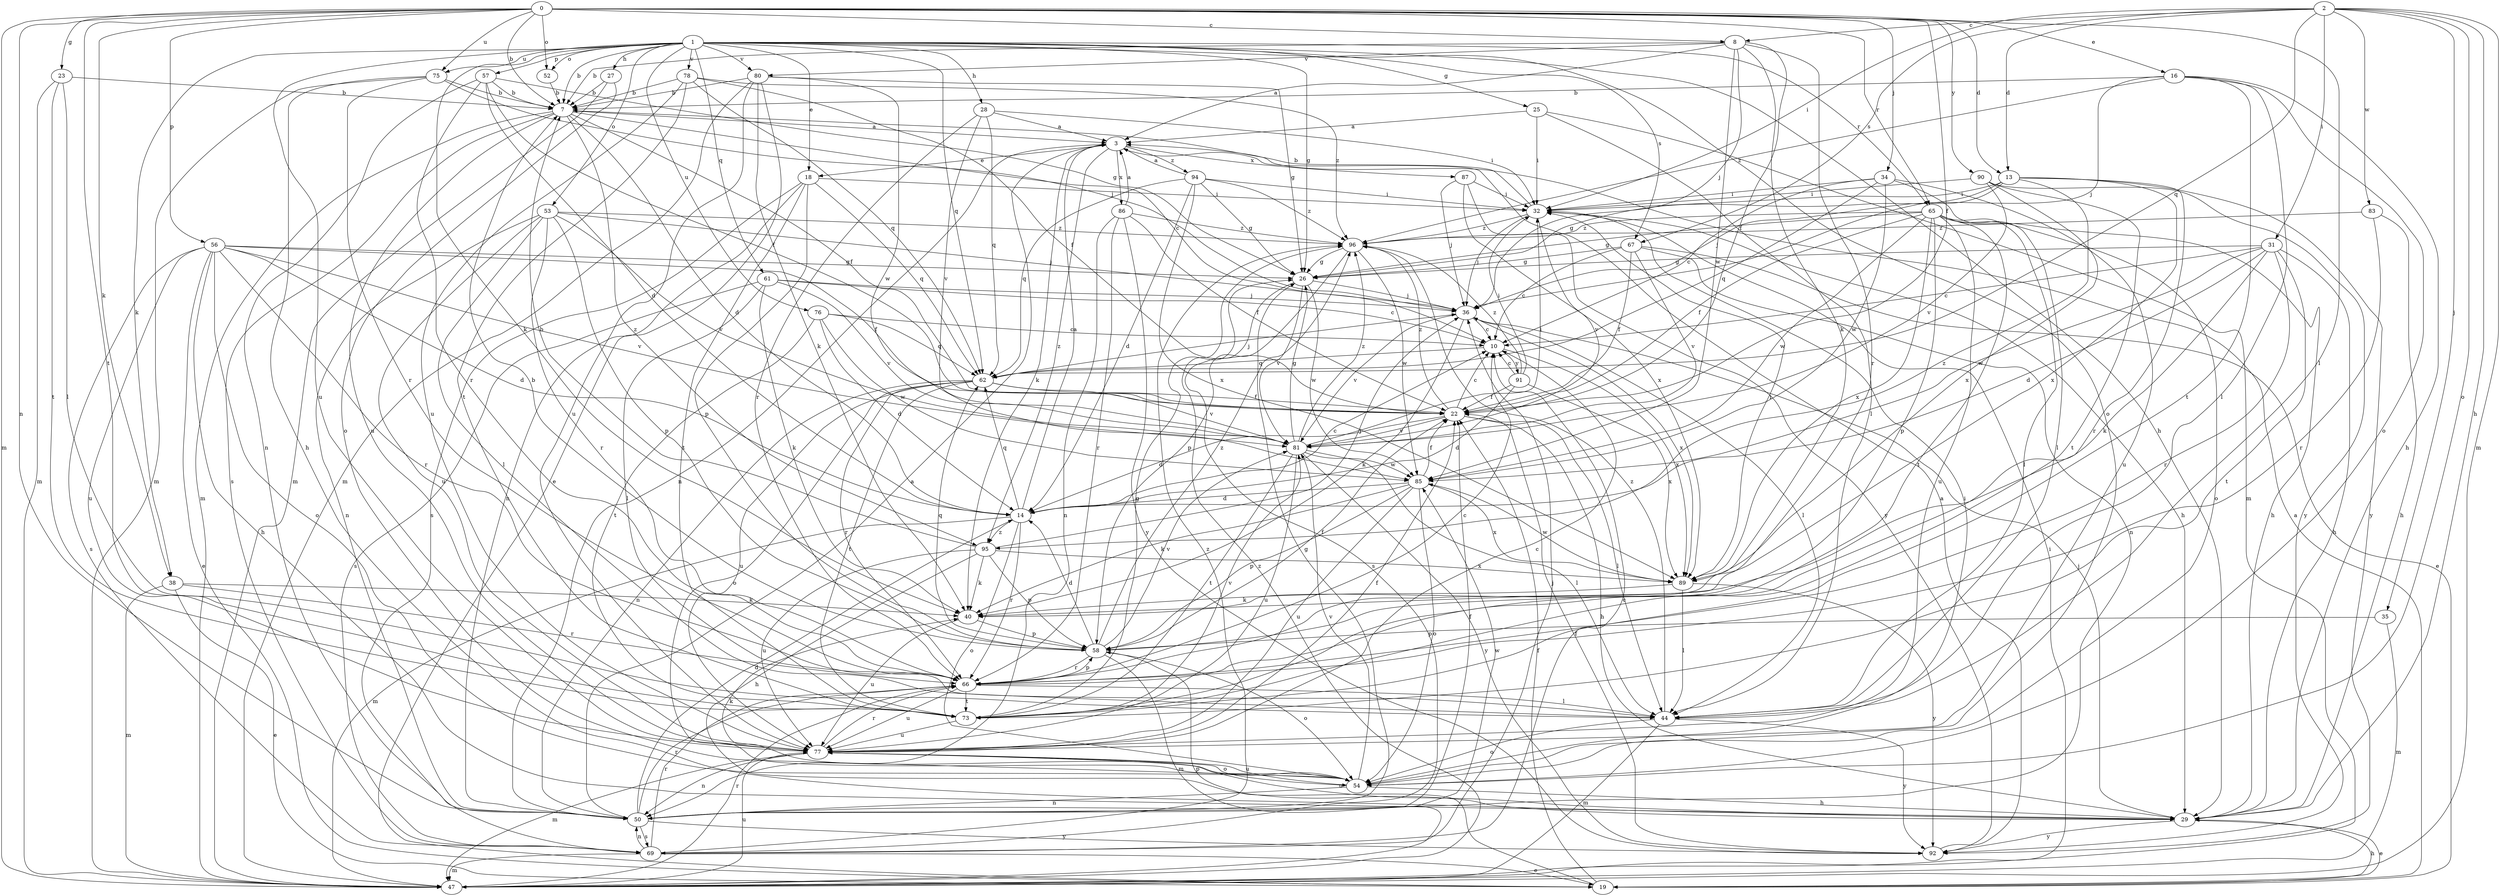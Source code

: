 strict digraph  {
0;
1;
2;
3;
7;
8;
10;
13;
14;
16;
18;
19;
22;
23;
25;
26;
27;
28;
29;
31;
32;
34;
35;
36;
38;
40;
44;
47;
50;
52;
53;
54;
56;
57;
58;
61;
62;
65;
66;
67;
69;
73;
75;
76;
77;
78;
80;
81;
83;
85;
86;
87;
89;
90;
91;
92;
94;
95;
96;
0 -> 7  [label=b];
0 -> 8  [label=c];
0 -> 13  [label=d];
0 -> 16  [label=e];
0 -> 22  [label=f];
0 -> 23  [label=g];
0 -> 34  [label=j];
0 -> 38  [label=k];
0 -> 44  [label=l];
0 -> 47  [label=m];
0 -> 50  [label=n];
0 -> 52  [label=o];
0 -> 56  [label=p];
0 -> 65  [label=r];
0 -> 73  [label=t];
0 -> 75  [label=u];
0 -> 90  [label=y];
1 -> 7  [label=b];
1 -> 18  [label=e];
1 -> 25  [label=g];
1 -> 26  [label=g];
1 -> 27  [label=h];
1 -> 28  [label=h];
1 -> 29  [label=h];
1 -> 38  [label=k];
1 -> 40  [label=k];
1 -> 52  [label=o];
1 -> 53  [label=o];
1 -> 54  [label=o];
1 -> 57  [label=p];
1 -> 61  [label=q];
1 -> 62  [label=q];
1 -> 65  [label=r];
1 -> 67  [label=s];
1 -> 75  [label=u];
1 -> 76  [label=u];
1 -> 77  [label=u];
1 -> 78  [label=v];
1 -> 80  [label=v];
2 -> 8  [label=c];
2 -> 13  [label=d];
2 -> 29  [label=h];
2 -> 31  [label=i];
2 -> 32  [label=i];
2 -> 35  [label=j];
2 -> 47  [label=m];
2 -> 54  [label=o];
2 -> 62  [label=q];
2 -> 67  [label=s];
2 -> 83  [label=w];
3 -> 18  [label=e];
3 -> 40  [label=k];
3 -> 50  [label=n];
3 -> 86  [label=x];
3 -> 87  [label=x];
3 -> 94  [label=z];
3 -> 95  [label=z];
7 -> 3  [label=a];
7 -> 10  [label=c];
7 -> 14  [label=d];
7 -> 22  [label=f];
7 -> 47  [label=m];
7 -> 69  [label=s];
7 -> 77  [label=u];
7 -> 95  [label=z];
8 -> 3  [label=a];
8 -> 7  [label=b];
8 -> 22  [label=f];
8 -> 36  [label=j];
8 -> 40  [label=k];
8 -> 66  [label=r];
8 -> 80  [label=v];
8 -> 85  [label=w];
10 -> 62  [label=q];
10 -> 89  [label=x];
10 -> 91  [label=y];
13 -> 26  [label=g];
13 -> 32  [label=i];
13 -> 36  [label=j];
13 -> 66  [label=r];
13 -> 89  [label=x];
13 -> 92  [label=y];
13 -> 95  [label=z];
14 -> 3  [label=a];
14 -> 10  [label=c];
14 -> 47  [label=m];
14 -> 54  [label=o];
14 -> 62  [label=q];
14 -> 66  [label=r];
14 -> 95  [label=z];
16 -> 7  [label=b];
16 -> 29  [label=h];
16 -> 36  [label=j];
16 -> 44  [label=l];
16 -> 54  [label=o];
16 -> 73  [label=t];
16 -> 96  [label=z];
18 -> 32  [label=i];
18 -> 50  [label=n];
18 -> 58  [label=p];
18 -> 62  [label=q];
18 -> 69  [label=s];
18 -> 73  [label=t];
19 -> 3  [label=a];
19 -> 22  [label=f];
19 -> 29  [label=h];
19 -> 58  [label=p];
22 -> 10  [label=c];
22 -> 14  [label=d];
22 -> 29  [label=h];
22 -> 44  [label=l];
22 -> 81  [label=v];
22 -> 96  [label=z];
23 -> 7  [label=b];
23 -> 44  [label=l];
23 -> 47  [label=m];
23 -> 73  [label=t];
25 -> 3  [label=a];
25 -> 32  [label=i];
25 -> 44  [label=l];
25 -> 47  [label=m];
26 -> 36  [label=j];
26 -> 69  [label=s];
26 -> 81  [label=v];
26 -> 85  [label=w];
27 -> 7  [label=b];
27 -> 47  [label=m];
27 -> 54  [label=o];
28 -> 3  [label=a];
28 -> 32  [label=i];
28 -> 62  [label=q];
28 -> 66  [label=r];
28 -> 81  [label=v];
29 -> 19  [label=e];
29 -> 36  [label=j];
29 -> 77  [label=u];
29 -> 92  [label=y];
31 -> 10  [label=c];
31 -> 14  [label=d];
31 -> 26  [label=g];
31 -> 29  [label=h];
31 -> 40  [label=k];
31 -> 66  [label=r];
31 -> 73  [label=t];
31 -> 85  [label=w];
32 -> 7  [label=b];
32 -> 29  [label=h];
32 -> 36  [label=j];
32 -> 81  [label=v];
32 -> 96  [label=z];
34 -> 10  [label=c];
34 -> 32  [label=i];
34 -> 44  [label=l];
34 -> 62  [label=q];
34 -> 77  [label=u];
34 -> 85  [label=w];
35 -> 47  [label=m];
35 -> 58  [label=p];
36 -> 10  [label=c];
36 -> 40  [label=k];
36 -> 44  [label=l];
36 -> 81  [label=v];
36 -> 89  [label=x];
38 -> 19  [label=e];
38 -> 40  [label=k];
38 -> 47  [label=m];
38 -> 66  [label=r];
40 -> 58  [label=p];
40 -> 77  [label=u];
44 -> 47  [label=m];
44 -> 54  [label=o];
44 -> 92  [label=y];
44 -> 96  [label=z];
47 -> 32  [label=i];
47 -> 66  [label=r];
47 -> 77  [label=u];
47 -> 96  [label=z];
50 -> 3  [label=a];
50 -> 14  [label=d];
50 -> 22  [label=f];
50 -> 26  [label=g];
50 -> 66  [label=r];
50 -> 69  [label=s];
50 -> 85  [label=w];
50 -> 92  [label=y];
52 -> 7  [label=b];
53 -> 36  [label=j];
53 -> 44  [label=l];
53 -> 50  [label=n];
53 -> 58  [label=p];
53 -> 66  [label=r];
53 -> 77  [label=u];
53 -> 81  [label=v];
53 -> 96  [label=z];
54 -> 29  [label=h];
54 -> 32  [label=i];
54 -> 40  [label=k];
54 -> 50  [label=n];
54 -> 77  [label=u];
54 -> 81  [label=v];
56 -> 14  [label=d];
56 -> 19  [label=e];
56 -> 22  [label=f];
56 -> 26  [label=g];
56 -> 29  [label=h];
56 -> 54  [label=o];
56 -> 66  [label=r];
56 -> 69  [label=s];
56 -> 77  [label=u];
56 -> 81  [label=v];
57 -> 7  [label=b];
57 -> 14  [label=d];
57 -> 22  [label=f];
57 -> 26  [label=g];
57 -> 50  [label=n];
57 -> 66  [label=r];
58 -> 7  [label=b];
58 -> 14  [label=d];
58 -> 22  [label=f];
58 -> 47  [label=m];
58 -> 54  [label=o];
58 -> 62  [label=q];
58 -> 66  [label=r];
58 -> 81  [label=v];
58 -> 96  [label=z];
61 -> 10  [label=c];
61 -> 36  [label=j];
61 -> 40  [label=k];
61 -> 44  [label=l];
61 -> 69  [label=s];
61 -> 81  [label=v];
62 -> 22  [label=f];
62 -> 36  [label=j];
62 -> 50  [label=n];
62 -> 54  [label=o];
62 -> 66  [label=r];
62 -> 73  [label=t];
62 -> 77  [label=u];
62 -> 81  [label=v];
65 -> 22  [label=f];
65 -> 26  [label=g];
65 -> 29  [label=h];
65 -> 44  [label=l];
65 -> 54  [label=o];
65 -> 58  [label=p];
65 -> 73  [label=t];
65 -> 77  [label=u];
65 -> 85  [label=w];
65 -> 89  [label=x];
65 -> 96  [label=z];
66 -> 10  [label=c];
66 -> 44  [label=l];
66 -> 58  [label=p];
66 -> 73  [label=t];
66 -> 77  [label=u];
67 -> 10  [label=c];
67 -> 19  [label=e];
67 -> 22  [label=f];
67 -> 26  [label=g];
67 -> 50  [label=n];
67 -> 81  [label=v];
69 -> 10  [label=c];
69 -> 19  [label=e];
69 -> 36  [label=j];
69 -> 47  [label=m];
69 -> 50  [label=n];
69 -> 66  [label=r];
69 -> 96  [label=z];
73 -> 26  [label=g];
73 -> 77  [label=u];
73 -> 81  [label=v];
75 -> 7  [label=b];
75 -> 29  [label=h];
75 -> 36  [label=j];
75 -> 47  [label=m];
75 -> 66  [label=r];
76 -> 10  [label=c];
76 -> 14  [label=d];
76 -> 62  [label=q];
76 -> 73  [label=t];
76 -> 85  [label=w];
77 -> 10  [label=c];
77 -> 22  [label=f];
77 -> 47  [label=m];
77 -> 50  [label=n];
77 -> 54  [label=o];
77 -> 66  [label=r];
78 -> 7  [label=b];
78 -> 22  [label=f];
78 -> 62  [label=q];
78 -> 73  [label=t];
78 -> 77  [label=u];
78 -> 96  [label=z];
80 -> 7  [label=b];
80 -> 19  [label=e];
80 -> 26  [label=g];
80 -> 40  [label=k];
80 -> 47  [label=m];
80 -> 77  [label=u];
80 -> 85  [label=w];
81 -> 26  [label=g];
81 -> 32  [label=i];
81 -> 44  [label=l];
81 -> 73  [label=t];
81 -> 77  [label=u];
81 -> 85  [label=w];
81 -> 92  [label=y];
81 -> 96  [label=z];
83 -> 29  [label=h];
83 -> 66  [label=r];
83 -> 96  [label=z];
85 -> 14  [label=d];
85 -> 22  [label=f];
85 -> 40  [label=k];
85 -> 54  [label=o];
85 -> 58  [label=p];
85 -> 77  [label=u];
85 -> 89  [label=x];
86 -> 3  [label=a];
86 -> 22  [label=f];
86 -> 50  [label=n];
86 -> 66  [label=r];
86 -> 92  [label=y];
86 -> 96  [label=z];
87 -> 32  [label=i];
87 -> 36  [label=j];
87 -> 89  [label=x];
87 -> 92  [label=y];
89 -> 32  [label=i];
89 -> 40  [label=k];
89 -> 44  [label=l];
89 -> 85  [label=w];
89 -> 92  [label=y];
90 -> 32  [label=i];
90 -> 73  [label=t];
90 -> 81  [label=v];
90 -> 89  [label=x];
90 -> 92  [label=y];
91 -> 10  [label=c];
91 -> 14  [label=d];
91 -> 22  [label=f];
91 -> 32  [label=i];
91 -> 89  [label=x];
91 -> 96  [label=z];
92 -> 3  [label=a];
92 -> 22  [label=f];
94 -> 3  [label=a];
94 -> 14  [label=d];
94 -> 26  [label=g];
94 -> 32  [label=i];
94 -> 62  [label=q];
94 -> 89  [label=x];
94 -> 96  [label=z];
95 -> 7  [label=b];
95 -> 29  [label=h];
95 -> 36  [label=j];
95 -> 40  [label=k];
95 -> 58  [label=p];
95 -> 77  [label=u];
95 -> 89  [label=x];
96 -> 26  [label=g];
96 -> 58  [label=p];
96 -> 85  [label=w];
}
